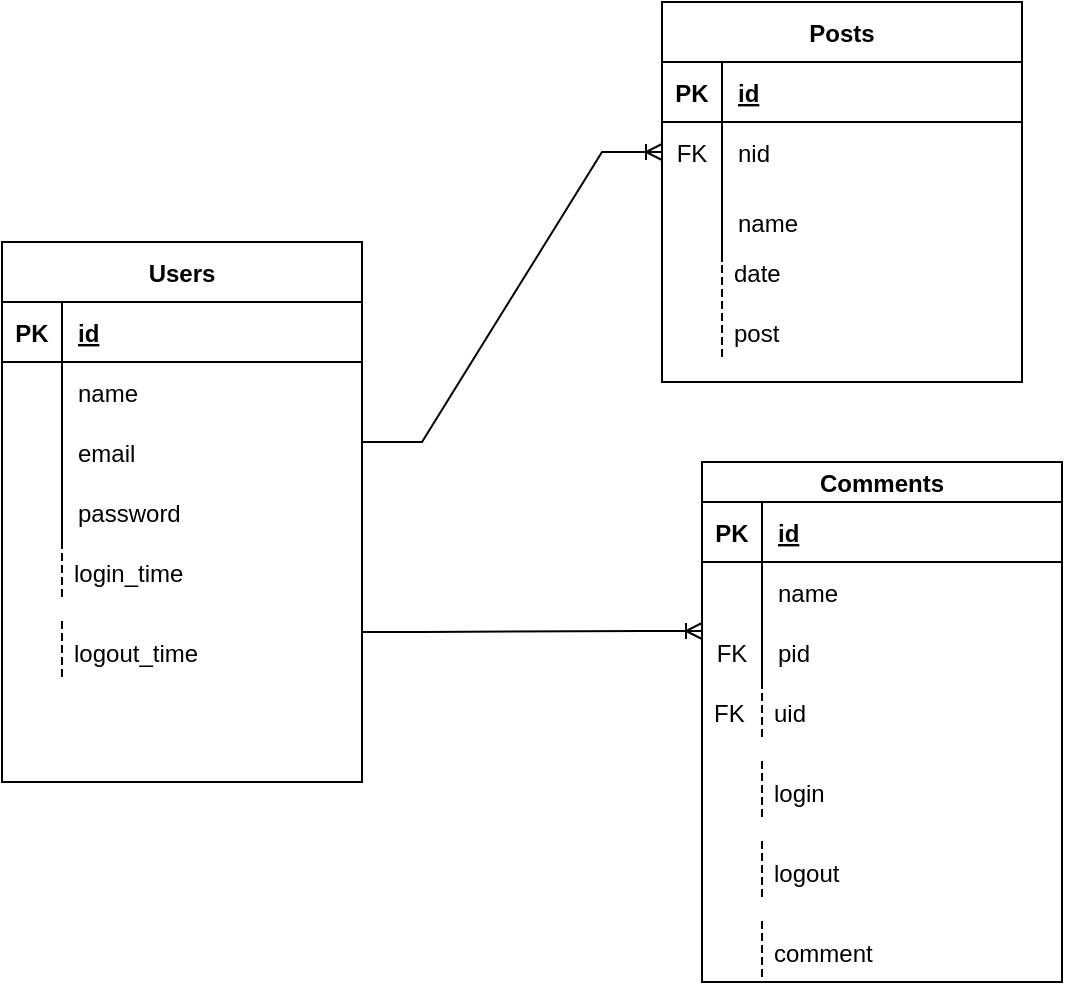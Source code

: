 <mxfile version="15.4.0" type="device"><diagram id="IkVuqe74ITvd9V5jo-LK" name="Page-1"><mxGraphModel dx="1024" dy="592" grid="1" gridSize="10" guides="1" tooltips="1" connect="1" arrows="1" fold="1" page="1" pageScale="1" pageWidth="850" pageHeight="1100" math="0" shadow="0"><root><mxCell id="0"/><mxCell id="1" parent="0"/><mxCell id="w8d0RJv6tpYtaPAGc3VM-93" value="Posts" style="shape=table;startSize=30;container=1;collapsible=1;childLayout=tableLayout;fixedRows=1;rowLines=0;fontStyle=1;align=center;resizeLast=1;" parent="1" vertex="1"><mxGeometry x="510" y="60" width="180" height="190" as="geometry"/></mxCell><mxCell id="w8d0RJv6tpYtaPAGc3VM-94" value="" style="shape=partialRectangle;collapsible=0;dropTarget=0;pointerEvents=0;fillColor=none;top=0;left=0;bottom=1;right=0;points=[[0,0.5],[1,0.5]];portConstraint=eastwest;" parent="w8d0RJv6tpYtaPAGc3VM-93" vertex="1"><mxGeometry y="30" width="180" height="30" as="geometry"/></mxCell><mxCell id="w8d0RJv6tpYtaPAGc3VM-95" value="PK" style="shape=partialRectangle;connectable=0;fillColor=none;top=0;left=0;bottom=0;right=0;fontStyle=1;overflow=hidden;" parent="w8d0RJv6tpYtaPAGc3VM-94" vertex="1"><mxGeometry width="30" height="30" as="geometry"><mxRectangle width="30" height="30" as="alternateBounds"/></mxGeometry></mxCell><mxCell id="w8d0RJv6tpYtaPAGc3VM-96" value="id" style="shape=partialRectangle;connectable=0;fillColor=none;top=0;left=0;bottom=0;right=0;align=left;spacingLeft=6;fontStyle=5;overflow=hidden;" parent="w8d0RJv6tpYtaPAGc3VM-94" vertex="1"><mxGeometry x="30" width="150" height="30" as="geometry"><mxRectangle width="150" height="30" as="alternateBounds"/></mxGeometry></mxCell><mxCell id="w8d0RJv6tpYtaPAGc3VM-106" value="" style="shape=partialRectangle;collapsible=0;dropTarget=0;pointerEvents=0;fillColor=none;top=0;left=0;bottom=0;right=0;points=[[0,0.5],[1,0.5]];portConstraint=eastwest;" parent="w8d0RJv6tpYtaPAGc3VM-93" vertex="1"><mxGeometry y="60" width="180" height="30" as="geometry"/></mxCell><mxCell id="w8d0RJv6tpYtaPAGc3VM-107" value="FK" style="shape=partialRectangle;connectable=0;fillColor=none;top=0;left=0;bottom=0;right=0;fontStyle=0;overflow=hidden;" parent="w8d0RJv6tpYtaPAGc3VM-106" vertex="1"><mxGeometry width="30" height="30" as="geometry"><mxRectangle width="30" height="30" as="alternateBounds"/></mxGeometry></mxCell><mxCell id="w8d0RJv6tpYtaPAGc3VM-108" value="nid" style="shape=partialRectangle;connectable=0;fillColor=none;top=0;left=0;bottom=0;right=0;align=left;spacingLeft=6;fontStyle=0;overflow=hidden;" parent="w8d0RJv6tpYtaPAGc3VM-106" vertex="1"><mxGeometry x="30" width="150" height="30" as="geometry"><mxRectangle width="150" height="30" as="alternateBounds"/></mxGeometry></mxCell><mxCell id="w8d0RJv6tpYtaPAGc3VM-97" value="" style="shape=partialRectangle;collapsible=0;dropTarget=0;pointerEvents=0;fillColor=none;top=0;left=0;bottom=0;right=0;points=[[0,0.5],[1,0.5]];portConstraint=eastwest;" parent="w8d0RJv6tpYtaPAGc3VM-93" vertex="1"><mxGeometry y="90" width="180" height="40" as="geometry"/></mxCell><mxCell id="w8d0RJv6tpYtaPAGc3VM-98" value="" style="shape=partialRectangle;connectable=0;fillColor=none;top=0;left=0;bottom=0;right=0;editable=1;overflow=hidden;" parent="w8d0RJv6tpYtaPAGc3VM-97" vertex="1"><mxGeometry width="30" height="40" as="geometry"><mxRectangle width="30" height="40" as="alternateBounds"/></mxGeometry></mxCell><mxCell id="w8d0RJv6tpYtaPAGc3VM-99" value="name" style="shape=partialRectangle;connectable=0;fillColor=none;top=0;left=0;bottom=0;right=0;align=left;spacingLeft=6;overflow=hidden;" parent="w8d0RJv6tpYtaPAGc3VM-97" vertex="1"><mxGeometry x="30" width="150" height="40" as="geometry"><mxRectangle width="150" height="40" as="alternateBounds"/></mxGeometry></mxCell><mxCell id="w8d0RJv6tpYtaPAGc3VM-109" value="Comments" style="shape=table;startSize=20;container=1;collapsible=1;childLayout=tableLayout;fixedRows=1;rowLines=0;fontStyle=1;align=center;resizeLast=1;" parent="1" vertex="1"><mxGeometry x="530" y="290" width="180" height="260" as="geometry"/></mxCell><mxCell id="w8d0RJv6tpYtaPAGc3VM-110" value="" style="shape=partialRectangle;collapsible=0;dropTarget=0;pointerEvents=0;fillColor=none;top=0;left=0;bottom=1;right=0;points=[[0,0.5],[1,0.5]];portConstraint=eastwest;" parent="w8d0RJv6tpYtaPAGc3VM-109" vertex="1"><mxGeometry y="20" width="180" height="30" as="geometry"/></mxCell><mxCell id="w8d0RJv6tpYtaPAGc3VM-111" value="PK" style="shape=partialRectangle;connectable=0;fillColor=none;top=0;left=0;bottom=0;right=0;fontStyle=1;overflow=hidden;" parent="w8d0RJv6tpYtaPAGc3VM-110" vertex="1"><mxGeometry width="30" height="30" as="geometry"><mxRectangle width="30" height="30" as="alternateBounds"/></mxGeometry></mxCell><mxCell id="w8d0RJv6tpYtaPAGc3VM-112" value="id" style="shape=partialRectangle;connectable=0;fillColor=none;top=0;left=0;bottom=0;right=0;align=left;spacingLeft=6;fontStyle=5;overflow=hidden;" parent="w8d0RJv6tpYtaPAGc3VM-110" vertex="1"><mxGeometry x="30" width="150" height="30" as="geometry"><mxRectangle width="150" height="30" as="alternateBounds"/></mxGeometry></mxCell><mxCell id="w8d0RJv6tpYtaPAGc3VM-122" value="" style="shape=partialRectangle;collapsible=0;dropTarget=0;pointerEvents=0;fillColor=none;top=0;left=0;bottom=0;right=0;points=[[0,0.5],[1,0.5]];portConstraint=eastwest;" parent="w8d0RJv6tpYtaPAGc3VM-109" vertex="1"><mxGeometry y="50" width="180" height="30" as="geometry"/></mxCell><mxCell id="w8d0RJv6tpYtaPAGc3VM-123" value="" style="shape=partialRectangle;connectable=0;fillColor=none;top=0;left=0;bottom=0;right=0;fontStyle=0;overflow=hidden;" parent="w8d0RJv6tpYtaPAGc3VM-122" vertex="1"><mxGeometry width="30" height="30" as="geometry"><mxRectangle width="30" height="30" as="alternateBounds"/></mxGeometry></mxCell><mxCell id="w8d0RJv6tpYtaPAGc3VM-124" value="name" style="shape=partialRectangle;connectable=0;fillColor=none;top=0;left=0;bottom=0;right=0;align=left;spacingLeft=6;fontStyle=0;overflow=hidden;" parent="w8d0RJv6tpYtaPAGc3VM-122" vertex="1"><mxGeometry x="30" width="150" height="30" as="geometry"><mxRectangle width="150" height="30" as="alternateBounds"/></mxGeometry></mxCell><mxCell id="w8d0RJv6tpYtaPAGc3VM-113" value="" style="shape=partialRectangle;collapsible=0;dropTarget=0;pointerEvents=0;fillColor=none;top=0;left=0;bottom=0;right=0;points=[[0,0.5],[1,0.5]];portConstraint=eastwest;" parent="w8d0RJv6tpYtaPAGc3VM-109" vertex="1"><mxGeometry y="80" width="180" height="30" as="geometry"/></mxCell><mxCell id="w8d0RJv6tpYtaPAGc3VM-114" value="FK" style="shape=partialRectangle;connectable=0;fillColor=none;top=0;left=0;bottom=0;right=0;editable=1;overflow=hidden;" parent="w8d0RJv6tpYtaPAGc3VM-113" vertex="1"><mxGeometry width="30" height="30" as="geometry"><mxRectangle width="30" height="30" as="alternateBounds"/></mxGeometry></mxCell><mxCell id="w8d0RJv6tpYtaPAGc3VM-115" value="pid" style="shape=partialRectangle;connectable=0;fillColor=none;top=0;left=0;bottom=0;right=0;align=left;spacingLeft=6;overflow=hidden;" parent="w8d0RJv6tpYtaPAGc3VM-113" vertex="1"><mxGeometry x="30" width="150" height="30" as="geometry"><mxRectangle width="150" height="30" as="alternateBounds"/></mxGeometry></mxCell><mxCell id="w8d0RJv6tpYtaPAGc3VM-137" value="" style="edgeStyle=entityRelationEdgeStyle;fontSize=12;html=1;endArrow=ERoneToMany;rounded=0;" parent="1" target="w8d0RJv6tpYtaPAGc3VM-106" edge="1"><mxGeometry width="100" height="100" relative="1" as="geometry"><mxPoint x="360" y="280" as="sourcePoint"/><mxPoint x="470" y="170" as="targetPoint"/></mxGeometry></mxCell><mxCell id="w8d0RJv6tpYtaPAGc3VM-139" value="" style="edgeStyle=entityRelationEdgeStyle;fontSize=12;html=1;endArrow=ERoneToMany;rounded=0;" parent="1" edge="1"><mxGeometry width="100" height="100" relative="1" as="geometry"><mxPoint x="360" y="375" as="sourcePoint"/><mxPoint x="530" y="374.5" as="targetPoint"/></mxGeometry></mxCell><mxCell id="qipkRwJ9tkGy5b8ycpIj-1" value="Users" style="shape=table;startSize=30;container=1;collapsible=1;childLayout=tableLayout;fixedRows=1;rowLines=0;fontStyle=1;align=center;resizeLast=1;" parent="1" vertex="1"><mxGeometry x="180" y="180" width="180" height="270" as="geometry"/></mxCell><mxCell id="qipkRwJ9tkGy5b8ycpIj-2" value="" style="shape=partialRectangle;collapsible=0;dropTarget=0;pointerEvents=0;fillColor=none;top=0;left=0;bottom=1;right=0;points=[[0,0.5],[1,0.5]];portConstraint=eastwest;" parent="qipkRwJ9tkGy5b8ycpIj-1" vertex="1"><mxGeometry y="30" width="180" height="30" as="geometry"/></mxCell><mxCell id="qipkRwJ9tkGy5b8ycpIj-3" value="PK" style="shape=partialRectangle;connectable=0;fillColor=none;top=0;left=0;bottom=0;right=0;fontStyle=1;overflow=hidden;" parent="qipkRwJ9tkGy5b8ycpIj-2" vertex="1"><mxGeometry width="30" height="30" as="geometry"><mxRectangle width="30" height="30" as="alternateBounds"/></mxGeometry></mxCell><mxCell id="qipkRwJ9tkGy5b8ycpIj-4" value="id" style="shape=partialRectangle;connectable=0;fillColor=none;top=0;left=0;bottom=0;right=0;align=left;spacingLeft=6;fontStyle=5;overflow=hidden;" parent="qipkRwJ9tkGy5b8ycpIj-2" vertex="1"><mxGeometry x="30" width="150" height="30" as="geometry"><mxRectangle width="150" height="30" as="alternateBounds"/></mxGeometry></mxCell><mxCell id="qipkRwJ9tkGy5b8ycpIj-5" value="" style="shape=partialRectangle;collapsible=0;dropTarget=0;pointerEvents=0;fillColor=none;top=0;left=0;bottom=0;right=0;points=[[0,0.5],[1,0.5]];portConstraint=eastwest;" parent="qipkRwJ9tkGy5b8ycpIj-1" vertex="1"><mxGeometry y="60" width="180" height="30" as="geometry"/></mxCell><mxCell id="qipkRwJ9tkGy5b8ycpIj-6" value="" style="shape=partialRectangle;connectable=0;fillColor=none;top=0;left=0;bottom=0;right=0;editable=1;overflow=hidden;" parent="qipkRwJ9tkGy5b8ycpIj-5" vertex="1"><mxGeometry width="30" height="30" as="geometry"><mxRectangle width="30" height="30" as="alternateBounds"/></mxGeometry></mxCell><mxCell id="qipkRwJ9tkGy5b8ycpIj-7" value="name" style="shape=partialRectangle;connectable=0;fillColor=none;top=0;left=0;bottom=0;right=0;align=left;spacingLeft=6;overflow=hidden;" parent="qipkRwJ9tkGy5b8ycpIj-5" vertex="1"><mxGeometry x="30" width="150" height="30" as="geometry"><mxRectangle width="150" height="30" as="alternateBounds"/></mxGeometry></mxCell><mxCell id="qipkRwJ9tkGy5b8ycpIj-8" value="" style="shape=partialRectangle;collapsible=0;dropTarget=0;pointerEvents=0;fillColor=none;top=0;left=0;bottom=0;right=0;points=[[0,0.5],[1,0.5]];portConstraint=eastwest;" parent="qipkRwJ9tkGy5b8ycpIj-1" vertex="1"><mxGeometry y="90" width="180" height="30" as="geometry"/></mxCell><mxCell id="qipkRwJ9tkGy5b8ycpIj-9" value="" style="shape=partialRectangle;connectable=0;fillColor=none;top=0;left=0;bottom=0;right=0;editable=1;overflow=hidden;" parent="qipkRwJ9tkGy5b8ycpIj-8" vertex="1"><mxGeometry width="30" height="30" as="geometry"><mxRectangle width="30" height="30" as="alternateBounds"/></mxGeometry></mxCell><mxCell id="qipkRwJ9tkGy5b8ycpIj-10" value="email" style="shape=partialRectangle;connectable=0;fillColor=none;top=0;left=0;bottom=0;right=0;align=left;spacingLeft=6;overflow=hidden;" parent="qipkRwJ9tkGy5b8ycpIj-8" vertex="1"><mxGeometry x="30" width="150" height="30" as="geometry"><mxRectangle width="150" height="30" as="alternateBounds"/></mxGeometry></mxCell><mxCell id="qipkRwJ9tkGy5b8ycpIj-11" value="" style="shape=partialRectangle;collapsible=0;dropTarget=0;pointerEvents=0;fillColor=none;top=0;left=0;bottom=0;right=0;points=[[0,0.5],[1,0.5]];portConstraint=eastwest;" parent="qipkRwJ9tkGy5b8ycpIj-1" vertex="1"><mxGeometry y="120" width="180" height="30" as="geometry"/></mxCell><mxCell id="qipkRwJ9tkGy5b8ycpIj-12" value="" style="shape=partialRectangle;connectable=0;fillColor=none;top=0;left=0;bottom=0;right=0;editable=1;overflow=hidden;" parent="qipkRwJ9tkGy5b8ycpIj-11" vertex="1"><mxGeometry width="30" height="30" as="geometry"><mxRectangle width="30" height="30" as="alternateBounds"/></mxGeometry></mxCell><mxCell id="qipkRwJ9tkGy5b8ycpIj-13" value="password" style="shape=partialRectangle;connectable=0;fillColor=none;top=0;left=0;bottom=0;right=0;align=left;spacingLeft=6;overflow=hidden;" parent="qipkRwJ9tkGy5b8ycpIj-11" vertex="1"><mxGeometry x="30" width="150" height="30" as="geometry"><mxRectangle width="150" height="30" as="alternateBounds"/></mxGeometry></mxCell><mxCell id="qipkRwJ9tkGy5b8ycpIj-14" value="login_time" style="shape=partialRectangle;fillColor=none;align=left;verticalAlign=middle;strokeColor=none;spacingLeft=34;rotatable=0;points=[[0,0.5],[1,0.5]];portConstraint=eastwest;dropTarget=0;" parent="1" vertex="1"><mxGeometry x="180" y="330" width="90" height="30" as="geometry"/></mxCell><mxCell id="qipkRwJ9tkGy5b8ycpIj-15" value="" style="shape=partialRectangle;top=0;left=0;bottom=0;fillColor=none;stokeWidth=1;dashed=1;align=left;verticalAlign=middle;spacingLeft=4;spacingRight=4;overflow=hidden;rotatable=0;points=[];portConstraint=eastwest;part=1;" parent="qipkRwJ9tkGy5b8ycpIj-14" vertex="1" connectable="0"><mxGeometry width="30" height="30" as="geometry"/></mxCell><mxCell id="6IySqsEyuq8jxujQAFw4-1" value="logout_time" style="shape=partialRectangle;fillColor=none;align=left;verticalAlign=middle;strokeColor=none;spacingLeft=34;rotatable=0;points=[[0,0.5],[1,0.5]];portConstraint=eastwest;dropTarget=0;" vertex="1" parent="1"><mxGeometry x="180" y="370" width="90" height="30" as="geometry"/></mxCell><mxCell id="6IySqsEyuq8jxujQAFw4-2" value="" style="shape=partialRectangle;top=0;left=0;bottom=0;fillColor=none;stokeWidth=1;dashed=1;align=left;verticalAlign=middle;spacingLeft=4;spacingRight=4;overflow=hidden;rotatable=0;points=[];portConstraint=eastwest;part=1;" vertex="1" connectable="0" parent="6IySqsEyuq8jxujQAFw4-1"><mxGeometry width="30" height="30" as="geometry"/></mxCell><mxCell id="6IySqsEyuq8jxujQAFw4-3" value="date" style="shape=partialRectangle;fillColor=none;align=left;verticalAlign=middle;strokeColor=none;spacingLeft=34;rotatable=0;points=[[0,0.5],[1,0.5]];portConstraint=eastwest;dropTarget=0;" vertex="1" parent="1"><mxGeometry x="510" y="180" width="90" height="30" as="geometry"/></mxCell><mxCell id="6IySqsEyuq8jxujQAFw4-4" value="" style="shape=partialRectangle;top=0;left=0;bottom=0;fillColor=none;stokeWidth=1;dashed=1;align=left;verticalAlign=middle;spacingLeft=4;spacingRight=4;overflow=hidden;rotatable=0;points=[];portConstraint=eastwest;part=1;" vertex="1" connectable="0" parent="6IySqsEyuq8jxujQAFw4-3"><mxGeometry width="30" height="30" as="geometry"/></mxCell><mxCell id="6IySqsEyuq8jxujQAFw4-5" value="post" style="shape=partialRectangle;fillColor=none;align=left;verticalAlign=middle;strokeColor=none;spacingLeft=34;rotatable=0;points=[[0,0.5],[1,0.5]];portConstraint=eastwest;dropTarget=0;" vertex="1" parent="1"><mxGeometry x="510" y="210" width="90" height="30" as="geometry"/></mxCell><mxCell id="6IySqsEyuq8jxujQAFw4-6" value="" style="shape=partialRectangle;top=0;left=0;bottom=0;fillColor=none;stokeWidth=1;dashed=1;align=left;verticalAlign=middle;spacingLeft=4;spacingRight=4;overflow=hidden;rotatable=0;points=[];portConstraint=eastwest;part=1;" vertex="1" connectable="0" parent="6IySqsEyuq8jxujQAFw4-5"><mxGeometry width="30" height="30" as="geometry"/></mxCell><mxCell id="6IySqsEyuq8jxujQAFw4-7" value="uid" style="shape=partialRectangle;fillColor=none;align=left;verticalAlign=middle;strokeColor=none;spacingLeft=34;rotatable=0;points=[[0,0.5],[1,0.5]];portConstraint=eastwest;dropTarget=0;" vertex="1" parent="1"><mxGeometry x="530" y="400" width="90" height="30" as="geometry"/></mxCell><mxCell id="6IySqsEyuq8jxujQAFw4-8" value="FK" style="shape=partialRectangle;top=0;left=0;bottom=0;fillColor=none;stokeWidth=1;dashed=1;align=left;verticalAlign=middle;spacingLeft=4;spacingRight=4;overflow=hidden;rotatable=0;points=[];portConstraint=eastwest;part=1;" vertex="1" connectable="0" parent="6IySqsEyuq8jxujQAFw4-7"><mxGeometry width="30" height="30" as="geometry"/></mxCell><mxCell id="6IySqsEyuq8jxujQAFw4-9" value="login" style="shape=partialRectangle;fillColor=none;align=left;verticalAlign=middle;strokeColor=none;spacingLeft=34;rotatable=0;points=[[0,0.5],[1,0.5]];portConstraint=eastwest;dropTarget=0;" vertex="1" parent="1"><mxGeometry x="530" y="440" width="90" height="30" as="geometry"/></mxCell><mxCell id="6IySqsEyuq8jxujQAFw4-10" value="" style="shape=partialRectangle;top=0;left=0;bottom=0;fillColor=none;stokeWidth=1;dashed=1;align=left;verticalAlign=middle;spacingLeft=4;spacingRight=4;overflow=hidden;rotatable=0;points=[];portConstraint=eastwest;part=1;" vertex="1" connectable="0" parent="6IySqsEyuq8jxujQAFw4-9"><mxGeometry width="30" height="30" as="geometry"/></mxCell><mxCell id="6IySqsEyuq8jxujQAFw4-11" value="logout" style="shape=partialRectangle;fillColor=none;align=left;verticalAlign=middle;strokeColor=none;spacingLeft=34;rotatable=0;points=[[0,0.5],[1,0.5]];portConstraint=eastwest;dropTarget=0;" vertex="1" parent="1"><mxGeometry x="530" y="480" width="90" height="30" as="geometry"/></mxCell><mxCell id="6IySqsEyuq8jxujQAFw4-12" value="" style="shape=partialRectangle;top=0;left=0;bottom=0;fillColor=none;stokeWidth=1;dashed=1;align=left;verticalAlign=middle;spacingLeft=4;spacingRight=4;overflow=hidden;rotatable=0;points=[];portConstraint=eastwest;part=1;" vertex="1" connectable="0" parent="6IySqsEyuq8jxujQAFw4-11"><mxGeometry width="30" height="30" as="geometry"/></mxCell><mxCell id="6IySqsEyuq8jxujQAFw4-13" value="comment" style="shape=partialRectangle;fillColor=none;align=left;verticalAlign=middle;strokeColor=none;spacingLeft=34;rotatable=0;points=[[0,0.5],[1,0.5]];portConstraint=eastwest;dropTarget=0;" vertex="1" parent="1"><mxGeometry x="530" y="520" width="90" height="30" as="geometry"/></mxCell><mxCell id="6IySqsEyuq8jxujQAFw4-14" value="" style="shape=partialRectangle;top=0;left=0;bottom=0;fillColor=none;stokeWidth=1;dashed=1;align=left;verticalAlign=middle;spacingLeft=4;spacingRight=4;overflow=hidden;rotatable=0;points=[];portConstraint=eastwest;part=1;" vertex="1" connectable="0" parent="6IySqsEyuq8jxujQAFw4-13"><mxGeometry width="30" height="30" as="geometry"/></mxCell></root></mxGraphModel></diagram></mxfile>